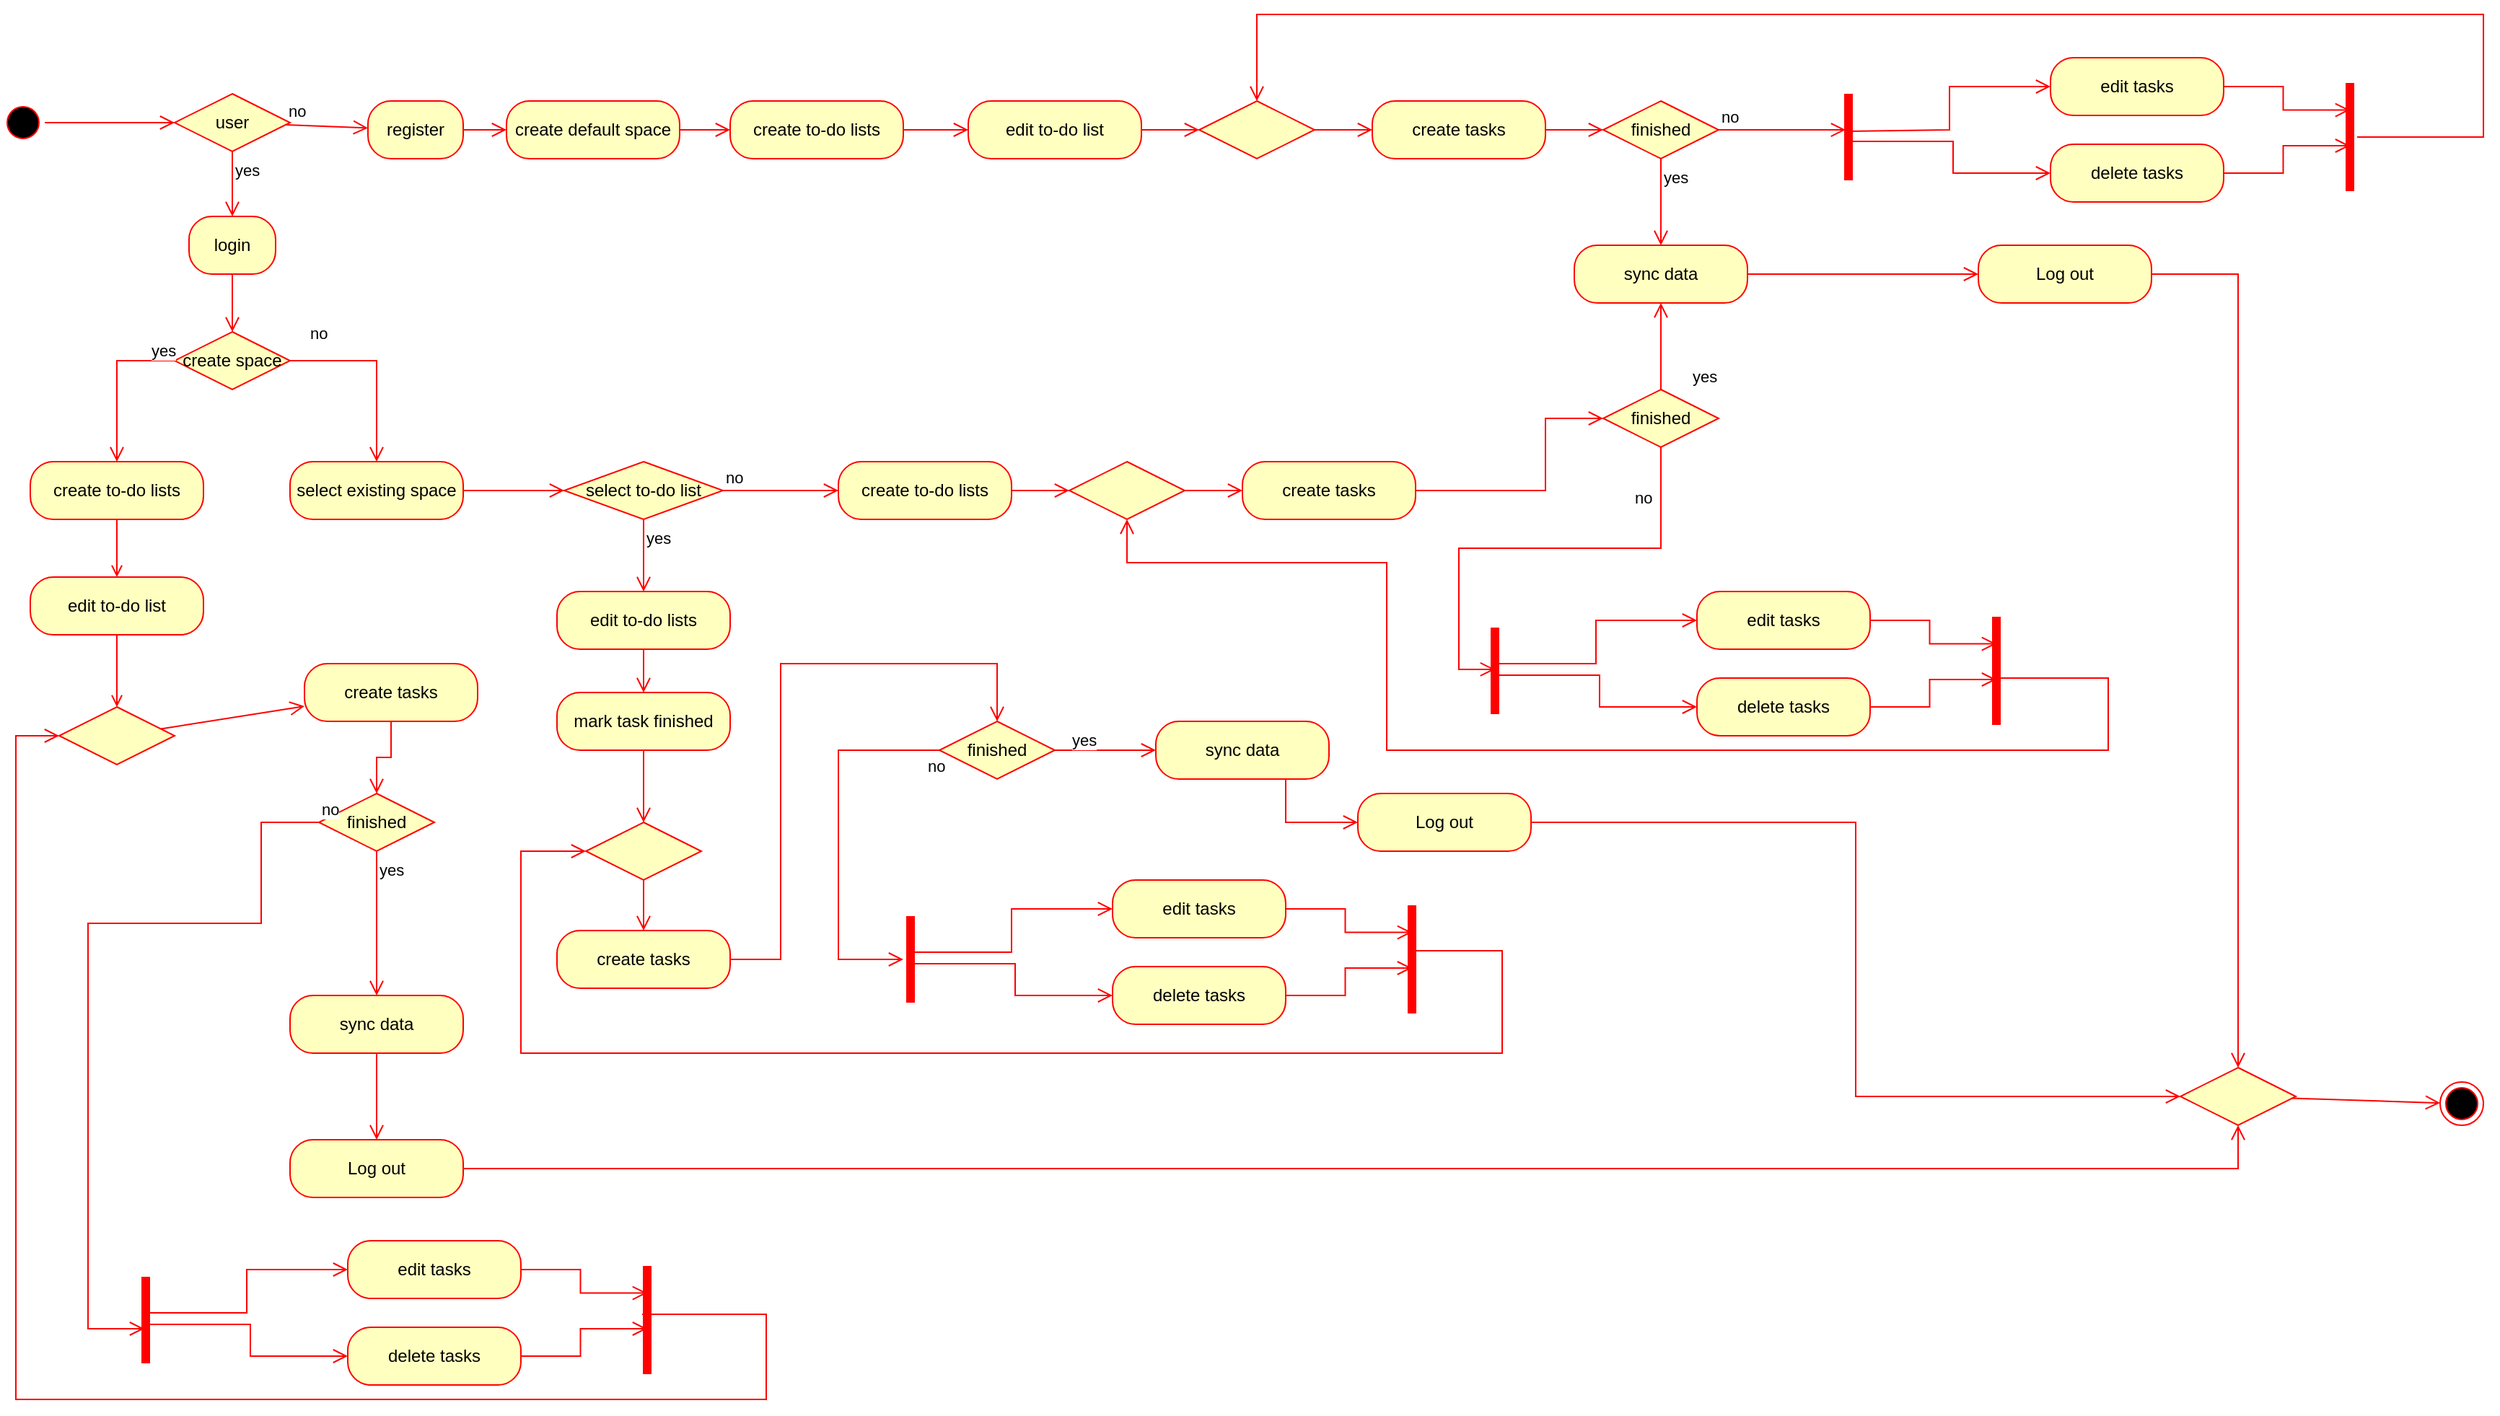 <mxfile version="22.1.5" type="device" pages="2">
  <diagram name="Seite-1" id="WYBV3zNq-qYEnUJEgQ9p">
    <mxGraphModel dx="1548" dy="840" grid="1" gridSize="10" guides="1" tooltips="1" connect="1" arrows="1" fold="1" page="1" pageScale="1" pageWidth="2339" pageHeight="3300" math="0" shadow="0">
      <root>
        <mxCell id="0" />
        <mxCell id="1" parent="0" />
        <mxCell id="ddWqyuGqhAqVi49b2kgC-1" value="" style="ellipse;html=1;shape=startState;fillColor=#000000;strokeColor=#ff0000;" vertex="1" parent="1">
          <mxGeometry x="40" y="370" width="30" height="30" as="geometry" />
        </mxCell>
        <mxCell id="ddWqyuGqhAqVi49b2kgC-2" value="" style="edgeStyle=orthogonalEdgeStyle;html=1;verticalAlign=bottom;endArrow=open;endSize=8;strokeColor=#ff0000;rounded=0;entryX=0;entryY=0.5;entryDx=0;entryDy=0;" edge="1" source="ddWqyuGqhAqVi49b2kgC-1" parent="1" target="ddWqyuGqhAqVi49b2kgC-3">
          <mxGeometry relative="1" as="geometry">
            <mxPoint x="160" y="385" as="targetPoint" />
          </mxGeometry>
        </mxCell>
        <mxCell id="ddWqyuGqhAqVi49b2kgC-3" value="user" style="rhombus;whiteSpace=wrap;html=1;fontColor=#000000;fillColor=#ffffc0;strokeColor=#ff0000;" vertex="1" parent="1">
          <mxGeometry x="160" y="365" width="80" height="40" as="geometry" />
        </mxCell>
        <mxCell id="ddWqyuGqhAqVi49b2kgC-4" value="no" style="html=1;align=left;verticalAlign=bottom;endArrow=open;endSize=8;strokeColor=#ff0000;rounded=0;" edge="1" source="ddWqyuGqhAqVi49b2kgC-3" parent="1" target="ddWqyuGqhAqVi49b2kgC-9">
          <mxGeometry x="-1" relative="1" as="geometry">
            <mxPoint x="330" y="385" as="targetPoint" />
          </mxGeometry>
        </mxCell>
        <mxCell id="ddWqyuGqhAqVi49b2kgC-5" value="yes" style="html=1;align=left;verticalAlign=top;endArrow=open;endSize=8;strokeColor=#ff0000;rounded=0;" edge="1" source="ddWqyuGqhAqVi49b2kgC-3" parent="1" target="ddWqyuGqhAqVi49b2kgC-7">
          <mxGeometry x="-1" relative="1" as="geometry">
            <mxPoint x="200" y="480" as="targetPoint" />
          </mxGeometry>
        </mxCell>
        <mxCell id="ddWqyuGqhAqVi49b2kgC-7" value="login" style="rounded=1;whiteSpace=wrap;html=1;arcSize=40;fontColor=#000000;fillColor=#ffffc0;strokeColor=#ff0000;" vertex="1" parent="1">
          <mxGeometry x="170" y="450" width="60" height="40" as="geometry" />
        </mxCell>
        <mxCell id="ddWqyuGqhAqVi49b2kgC-8" value="" style="html=1;verticalAlign=bottom;endArrow=open;endSize=8;strokeColor=#ff0000;rounded=0;" edge="1" source="ddWqyuGqhAqVi49b2kgC-7" parent="1" target="JYT8Hz0EhNFGr_55AyaU-20">
          <mxGeometry relative="1" as="geometry">
            <mxPoint x="220" y="580" as="targetPoint" />
          </mxGeometry>
        </mxCell>
        <mxCell id="ddWqyuGqhAqVi49b2kgC-9" value="register" style="rounded=1;whiteSpace=wrap;html=1;arcSize=40;fontColor=#000000;fillColor=#ffffc0;strokeColor=#ff0000;" vertex="1" parent="1">
          <mxGeometry x="294" y="370" width="66" height="40" as="geometry" />
        </mxCell>
        <mxCell id="ddWqyuGqhAqVi49b2kgC-10" value="" style="html=1;verticalAlign=bottom;endArrow=open;endSize=8;strokeColor=#ff0000;rounded=0;" edge="1" source="ddWqyuGqhAqVi49b2kgC-9" parent="1" target="ddWqyuGqhAqVi49b2kgC-11">
          <mxGeometry relative="1" as="geometry">
            <mxPoint x="354" y="490" as="targetPoint" />
          </mxGeometry>
        </mxCell>
        <mxCell id="ddWqyuGqhAqVi49b2kgC-11" value="create default space" style="rounded=1;whiteSpace=wrap;html=1;arcSize=40;fontColor=#000000;fillColor=#ffffc0;strokeColor=#ff0000;" vertex="1" parent="1">
          <mxGeometry x="390" y="370" width="120" height="40" as="geometry" />
        </mxCell>
        <mxCell id="ddWqyuGqhAqVi49b2kgC-12" value="" style="html=1;verticalAlign=bottom;endArrow=open;endSize=8;strokeColor=#ff0000;rounded=0;" edge="1" source="ddWqyuGqhAqVi49b2kgC-11" parent="1" target="JYT8Hz0EhNFGr_55AyaU-13">
          <mxGeometry relative="1" as="geometry">
            <mxPoint x="570" y="390" as="targetPoint" />
          </mxGeometry>
        </mxCell>
        <mxCell id="JYT8Hz0EhNFGr_55AyaU-13" value="create to-do lists" style="rounded=1;whiteSpace=wrap;html=1;arcSize=40;fontColor=#000000;fillColor=#ffffc0;strokeColor=#ff0000;" vertex="1" parent="1">
          <mxGeometry x="545" y="370" width="120" height="40" as="geometry" />
        </mxCell>
        <mxCell id="JYT8Hz0EhNFGr_55AyaU-14" value="" style="html=1;verticalAlign=bottom;endArrow=open;endSize=8;strokeColor=#ff0000;rounded=0;" edge="1" source="JYT8Hz0EhNFGr_55AyaU-13" parent="1" target="JYT8Hz0EhNFGr_55AyaU-24">
          <mxGeometry relative="1" as="geometry">
            <mxPoint x="770" y="390" as="targetPoint" />
          </mxGeometry>
        </mxCell>
        <mxCell id="JYT8Hz0EhNFGr_55AyaU-32" value="" style="edgeStyle=orthogonalEdgeStyle;rounded=0;orthogonalLoop=1;jettySize=auto;html=1;fillColor=#e51400;strokeColor=#FF0000;endArrow=open;endFill=0;" edge="1" parent="1" source="JYT8Hz0EhNFGr_55AyaU-17" target="JYT8Hz0EhNFGr_55AyaU-30">
          <mxGeometry relative="1" as="geometry" />
        </mxCell>
        <mxCell id="JYT8Hz0EhNFGr_55AyaU-17" value="create to-do lists" style="rounded=1;whiteSpace=wrap;html=1;arcSize=40;fontColor=#000000;fillColor=#ffffc0;strokeColor=#ff0000;" vertex="1" parent="1">
          <mxGeometry x="60" y="620" width="120" height="40" as="geometry" />
        </mxCell>
        <mxCell id="JYT8Hz0EhNFGr_55AyaU-18" value="select&amp;nbsp;existing space" style="rounded=1;whiteSpace=wrap;html=1;arcSize=40;fontColor=#000000;fillColor=#ffffc0;strokeColor=#ff0000;" vertex="1" parent="1">
          <mxGeometry x="240" y="620" width="120" height="40" as="geometry" />
        </mxCell>
        <mxCell id="JYT8Hz0EhNFGr_55AyaU-19" value="" style="edgeStyle=orthogonalEdgeStyle;html=1;verticalAlign=bottom;endArrow=open;endSize=8;strokeColor=#ff0000;rounded=0;" edge="1" source="JYT8Hz0EhNFGr_55AyaU-18" parent="1" target="JYT8Hz0EhNFGr_55AyaU-38">
          <mxGeometry relative="1" as="geometry">
            <mxPoint x="440" y="690" as="targetPoint" />
          </mxGeometry>
        </mxCell>
        <mxCell id="JYT8Hz0EhNFGr_55AyaU-20" value="create space" style="rhombus;whiteSpace=wrap;html=1;fontColor=#000000;fillColor=#ffffc0;strokeColor=#ff0000;" vertex="1" parent="1">
          <mxGeometry x="160" y="530" width="80" height="40" as="geometry" />
        </mxCell>
        <mxCell id="JYT8Hz0EhNFGr_55AyaU-21" value="no" style="edgeStyle=orthogonalEdgeStyle;html=1;align=left;verticalAlign=bottom;endArrow=open;endSize=8;strokeColor=#ff0000;rounded=0;entryX=0.5;entryY=0;entryDx=0;entryDy=0;" edge="1" source="JYT8Hz0EhNFGr_55AyaU-20" parent="1" target="JYT8Hz0EhNFGr_55AyaU-18">
          <mxGeometry x="-0.819" y="10" relative="1" as="geometry">
            <mxPoint x="240" y="640" as="targetPoint" />
            <Array as="points">
              <mxPoint x="300" y="550" />
            </Array>
            <mxPoint as="offset" />
          </mxGeometry>
        </mxCell>
        <mxCell id="JYT8Hz0EhNFGr_55AyaU-22" value="yes" style="edgeStyle=orthogonalEdgeStyle;html=1;align=left;verticalAlign=top;endArrow=open;endSize=8;strokeColor=#ff0000;rounded=0;" edge="1" source="JYT8Hz0EhNFGr_55AyaU-20" parent="1" target="JYT8Hz0EhNFGr_55AyaU-17">
          <mxGeometry x="-0.665" y="-20" relative="1" as="geometry">
            <mxPoint x="100" y="610" as="targetPoint" />
            <Array as="points">
              <mxPoint x="120" y="550" />
            </Array>
            <mxPoint as="offset" />
          </mxGeometry>
        </mxCell>
        <mxCell id="JYT8Hz0EhNFGr_55AyaU-24" value="edit to-do list" style="rounded=1;whiteSpace=wrap;html=1;arcSize=40;fontColor=#000000;fillColor=#ffffc0;strokeColor=#ff0000;" vertex="1" parent="1">
          <mxGeometry x="710" y="370" width="120" height="40" as="geometry" />
        </mxCell>
        <mxCell id="JYT8Hz0EhNFGr_55AyaU-25" value="" style="html=1;verticalAlign=bottom;endArrow=open;endSize=8;strokeColor=#ff0000;rounded=0;" edge="1" source="JYT8Hz0EhNFGr_55AyaU-24" parent="1" target="JYT8Hz0EhNFGr_55AyaU-125">
          <mxGeometry relative="1" as="geometry">
            <mxPoint x="900" y="390" as="targetPoint" />
          </mxGeometry>
        </mxCell>
        <mxCell id="JYT8Hz0EhNFGr_55AyaU-26" value="create tasks" style="rounded=1;whiteSpace=wrap;html=1;arcSize=40;fontColor=#000000;fillColor=#ffffc0;strokeColor=#ff0000;" vertex="1" parent="1">
          <mxGeometry x="990" y="370" width="120" height="40" as="geometry" />
        </mxCell>
        <mxCell id="JYT8Hz0EhNFGr_55AyaU-27" value="" style="edgeStyle=orthogonalEdgeStyle;html=1;verticalAlign=bottom;endArrow=open;endSize=8;strokeColor=#ff0000;rounded=0;" edge="1" source="JYT8Hz0EhNFGr_55AyaU-26" parent="1" target="JYT8Hz0EhNFGr_55AyaU-50">
          <mxGeometry relative="1" as="geometry">
            <mxPoint x="1140" y="390" as="targetPoint" />
          </mxGeometry>
        </mxCell>
        <mxCell id="JYT8Hz0EhNFGr_55AyaU-35" value="" style="edgeStyle=orthogonalEdgeStyle;rounded=0;orthogonalLoop=1;jettySize=auto;html=1;fillColor=#e51400;strokeColor=#FF0000;endArrow=open;endFill=0;" edge="1" parent="1" source="JYT8Hz0EhNFGr_55AyaU-30" target="JYT8Hz0EhNFGr_55AyaU-149">
          <mxGeometry relative="1" as="geometry">
            <mxPoint x="150" y="790" as="targetPoint" />
          </mxGeometry>
        </mxCell>
        <mxCell id="JYT8Hz0EhNFGr_55AyaU-30" value="edit to-do list" style="rounded=1;whiteSpace=wrap;html=1;arcSize=40;fontColor=#000000;fillColor=#ffffc0;strokeColor=#ff0000;" vertex="1" parent="1">
          <mxGeometry x="60" y="700" width="120" height="40" as="geometry" />
        </mxCell>
        <mxCell id="JYT8Hz0EhNFGr_55AyaU-33" value="create tasks" style="rounded=1;whiteSpace=wrap;html=1;arcSize=40;fontColor=#000000;fillColor=#ffffc0;strokeColor=#FF0000;" vertex="1" parent="1">
          <mxGeometry x="250" y="760" width="120" height="40" as="geometry" />
        </mxCell>
        <mxCell id="JYT8Hz0EhNFGr_55AyaU-34" value="" style="edgeStyle=orthogonalEdgeStyle;html=1;verticalAlign=bottom;endArrow=open;endSize=8;strokeColor=#ff0000;rounded=0;" edge="1" parent="1" source="JYT8Hz0EhNFGr_55AyaU-33" target="JYT8Hz0EhNFGr_55AyaU-63">
          <mxGeometry relative="1" as="geometry">
            <mxPoint x="130" y="880" as="targetPoint" />
          </mxGeometry>
        </mxCell>
        <mxCell id="JYT8Hz0EhNFGr_55AyaU-38" value="select to-do list" style="rhombus;whiteSpace=wrap;html=1;fontColor=#000000;fillColor=#ffffc0;strokeColor=#ff0000;" vertex="1" parent="1">
          <mxGeometry x="430" y="620" width="110" height="40" as="geometry" />
        </mxCell>
        <mxCell id="JYT8Hz0EhNFGr_55AyaU-39" value="no" style="edgeStyle=orthogonalEdgeStyle;html=1;align=left;verticalAlign=bottom;endArrow=open;endSize=8;strokeColor=#ff0000;rounded=0;" edge="1" source="JYT8Hz0EhNFGr_55AyaU-38" parent="1" target="JYT8Hz0EhNFGr_55AyaU-41">
          <mxGeometry x="-1" relative="1" as="geometry">
            <mxPoint x="660" y="640" as="targetPoint" />
          </mxGeometry>
        </mxCell>
        <mxCell id="JYT8Hz0EhNFGr_55AyaU-40" value="yes" style="edgeStyle=orthogonalEdgeStyle;html=1;align=left;verticalAlign=top;endArrow=open;endSize=8;strokeColor=#ff0000;rounded=0;" edge="1" source="JYT8Hz0EhNFGr_55AyaU-38" parent="1" target="JYT8Hz0EhNFGr_55AyaU-43">
          <mxGeometry x="-1" relative="1" as="geometry">
            <mxPoint x="450" y="840" as="targetPoint" />
          </mxGeometry>
        </mxCell>
        <mxCell id="JYT8Hz0EhNFGr_55AyaU-41" value="create to-do lists" style="rounded=1;whiteSpace=wrap;html=1;arcSize=40;fontColor=#000000;fillColor=#ffffc0;strokeColor=#ff0000;" vertex="1" parent="1">
          <mxGeometry x="620" y="620" width="120" height="40" as="geometry" />
        </mxCell>
        <mxCell id="JYT8Hz0EhNFGr_55AyaU-42" value="" style="html=1;verticalAlign=bottom;endArrow=open;endSize=8;strokeColor=#ff0000;rounded=0;entryX=0;entryY=0.5;entryDx=0;entryDy=0;" edge="1" parent="1" source="JYT8Hz0EhNFGr_55AyaU-41" target="JYT8Hz0EhNFGr_55AyaU-122">
          <mxGeometry relative="1" as="geometry">
            <mxPoint x="800" y="640" as="targetPoint" />
          </mxGeometry>
        </mxCell>
        <mxCell id="JYT8Hz0EhNFGr_55AyaU-43" value="edit to-do lists" style="rounded=1;whiteSpace=wrap;html=1;arcSize=40;fontColor=#000000;fillColor=#ffffc0;strokeColor=#ff0000;" vertex="1" parent="1">
          <mxGeometry x="425" y="710" width="120" height="40" as="geometry" />
        </mxCell>
        <mxCell id="JYT8Hz0EhNFGr_55AyaU-44" value="" style="html=1;verticalAlign=bottom;endArrow=open;endSize=8;strokeColor=#ff0000;rounded=0;" edge="1" parent="1" source="JYT8Hz0EhNFGr_55AyaU-43" target="JYT8Hz0EhNFGr_55AyaU-88">
          <mxGeometry relative="1" as="geometry">
            <mxPoint x="485" y="780" as="targetPoint" />
          </mxGeometry>
        </mxCell>
        <mxCell id="JYT8Hz0EhNFGr_55AyaU-45" value="create tasks" style="rounded=1;whiteSpace=wrap;html=1;arcSize=40;fontColor=#000000;fillColor=#ffffc0;strokeColor=#ff0000;" vertex="1" parent="1">
          <mxGeometry x="900" y="620" width="120" height="40" as="geometry" />
        </mxCell>
        <mxCell id="JYT8Hz0EhNFGr_55AyaU-46" value="" style="edgeStyle=orthogonalEdgeStyle;html=1;verticalAlign=bottom;endArrow=open;endSize=8;strokeColor=#ff0000;rounded=0;entryX=0;entryY=0.5;entryDx=0;entryDy=0;" edge="1" parent="1" source="JYT8Hz0EhNFGr_55AyaU-45" target="JYT8Hz0EhNFGr_55AyaU-47">
          <mxGeometry relative="1" as="geometry">
            <mxPoint x="1030" y="550" as="targetPoint" />
            <Array as="points">
              <mxPoint x="1110" y="640" />
              <mxPoint x="1110" y="590" />
            </Array>
          </mxGeometry>
        </mxCell>
        <mxCell id="JYT8Hz0EhNFGr_55AyaU-47" value="finished" style="rhombus;whiteSpace=wrap;html=1;fontColor=#000000;fillColor=#ffffc0;strokeColor=#ff0000;" vertex="1" parent="1">
          <mxGeometry x="1150" y="570" width="80" height="40" as="geometry" />
        </mxCell>
        <mxCell id="JYT8Hz0EhNFGr_55AyaU-48" value="yes" style="edgeStyle=orthogonalEdgeStyle;html=1;align=left;verticalAlign=bottom;endArrow=open;endSize=8;strokeColor=#ff0000;rounded=0;" edge="1" source="JYT8Hz0EhNFGr_55AyaU-47" parent="1" target="JYT8Hz0EhNFGr_55AyaU-61">
          <mxGeometry x="-1" y="-20" relative="1" as="geometry">
            <mxPoint x="1190" y="550" as="targetPoint" />
            <mxPoint as="offset" />
          </mxGeometry>
        </mxCell>
        <mxCell id="JYT8Hz0EhNFGr_55AyaU-49" value="no" style="edgeStyle=orthogonalEdgeStyle;html=1;align=left;verticalAlign=top;endArrow=open;endSize=8;strokeColor=#ff0000;rounded=0;entryX=0.517;entryY=0.5;entryDx=0;entryDy=0;entryPerimeter=0;exitX=0.5;exitY=1;exitDx=0;exitDy=0;" edge="1" source="JYT8Hz0EhNFGr_55AyaU-47" parent="1" target="JYT8Hz0EhNFGr_55AyaU-109">
          <mxGeometry x="-0.866" y="-20" relative="1" as="geometry">
            <mxPoint x="1050" y="770" as="targetPoint" />
            <Array as="points">
              <mxPoint x="1190" y="680" />
              <mxPoint x="1050" y="680" />
              <mxPoint x="1050" y="764" />
            </Array>
            <mxPoint as="offset" />
          </mxGeometry>
        </mxCell>
        <mxCell id="JYT8Hz0EhNFGr_55AyaU-50" value="finished" style="rhombus;whiteSpace=wrap;html=1;fontColor=#000000;fillColor=#ffffc0;strokeColor=#ff0000;" vertex="1" parent="1">
          <mxGeometry x="1150" y="370" width="80" height="40" as="geometry" />
        </mxCell>
        <mxCell id="JYT8Hz0EhNFGr_55AyaU-51" value="no" style="edgeStyle=orthogonalEdgeStyle;html=1;align=left;verticalAlign=bottom;endArrow=open;endSize=8;strokeColor=#ff0000;rounded=0;entryX=0.583;entryY=0.3;entryDx=0;entryDy=0;entryPerimeter=0;" edge="1" parent="1" source="JYT8Hz0EhNFGr_55AyaU-50" target="JYT8Hz0EhNFGr_55AyaU-90">
          <mxGeometry x="-1" relative="1" as="geometry">
            <mxPoint x="1310" y="390" as="targetPoint" />
          </mxGeometry>
        </mxCell>
        <mxCell id="JYT8Hz0EhNFGr_55AyaU-52" value="yes" style="edgeStyle=orthogonalEdgeStyle;html=1;align=left;verticalAlign=top;endArrow=open;endSize=8;strokeColor=#ff0000;rounded=0;" edge="1" parent="1" source="JYT8Hz0EhNFGr_55AyaU-50" target="JYT8Hz0EhNFGr_55AyaU-61">
          <mxGeometry x="-1" relative="1" as="geometry">
            <mxPoint x="1190" y="510" as="targetPoint" />
          </mxGeometry>
        </mxCell>
        <mxCell id="JYT8Hz0EhNFGr_55AyaU-60" value="" style="html=1;verticalAlign=bottom;endArrow=open;endSize=8;strokeColor=#ff0000;rounded=0;" edge="1" parent="1" source="JYT8Hz0EhNFGr_55AyaU-68" target="JYT8Hz0EhNFGr_55AyaU-69">
          <mxGeometry relative="1" as="geometry">
            <mxPoint x="565.24" y="1040" as="targetPoint" />
            <mxPoint x="439.999" y="1040.38" as="sourcePoint" />
          </mxGeometry>
        </mxCell>
        <mxCell id="JYT8Hz0EhNFGr_55AyaU-61" value="sync data" style="rounded=1;whiteSpace=wrap;html=1;arcSize=40;fontColor=#000000;fillColor=#ffffc0;strokeColor=#ff0000;" vertex="1" parent="1">
          <mxGeometry x="1130" y="470" width="120" height="40" as="geometry" />
        </mxCell>
        <mxCell id="JYT8Hz0EhNFGr_55AyaU-62" value="" style="edgeStyle=orthogonalEdgeStyle;html=1;verticalAlign=bottom;endArrow=open;endSize=8;strokeColor=#ff0000;rounded=0;" edge="1" source="JYT8Hz0EhNFGr_55AyaU-61" parent="1" target="JYT8Hz0EhNFGr_55AyaU-71">
          <mxGeometry relative="1" as="geometry">
            <mxPoint x="1430" y="640" as="targetPoint" />
          </mxGeometry>
        </mxCell>
        <mxCell id="JYT8Hz0EhNFGr_55AyaU-63" value="finished" style="rhombus;whiteSpace=wrap;html=1;fontColor=#000000;fillColor=#ffffc0;strokeColor=#ff0000;" vertex="1" parent="1">
          <mxGeometry x="260" y="850" width="80" height="40" as="geometry" />
        </mxCell>
        <mxCell id="JYT8Hz0EhNFGr_55AyaU-64" value="no" style="edgeStyle=orthogonalEdgeStyle;html=1;align=left;verticalAlign=bottom;endArrow=open;endSize=8;strokeColor=#ff0000;rounded=0;entryX=0.4;entryY=0.4;entryDx=0;entryDy=0;entryPerimeter=0;" edge="1" parent="1" source="JYT8Hz0EhNFGr_55AyaU-63" target="JYT8Hz0EhNFGr_55AyaU-139">
          <mxGeometry x="-1" relative="1" as="geometry">
            <mxPoint x="180" y="940" as="targetPoint" />
            <Array as="points">
              <mxPoint x="220" y="870" />
              <mxPoint x="220" y="940" />
              <mxPoint x="100" y="940" />
              <mxPoint x="100" y="1221" />
            </Array>
          </mxGeometry>
        </mxCell>
        <mxCell id="JYT8Hz0EhNFGr_55AyaU-65" value="yes" style="edgeStyle=orthogonalEdgeStyle;html=1;align=left;verticalAlign=top;endArrow=open;endSize=8;strokeColor=#ff0000;rounded=0;" edge="1" parent="1" source="JYT8Hz0EhNFGr_55AyaU-63" target="JYT8Hz0EhNFGr_55AyaU-68">
          <mxGeometry x="-1" relative="1" as="geometry">
            <mxPoint x="300" y="990" as="targetPoint" />
          </mxGeometry>
        </mxCell>
        <mxCell id="JYT8Hz0EhNFGr_55AyaU-68" value="sync data" style="rounded=1;whiteSpace=wrap;html=1;arcSize=40;fontColor=#000000;fillColor=#ffffc0;strokeColor=#ff0000;" vertex="1" parent="1">
          <mxGeometry x="240" y="990" width="120" height="40" as="geometry" />
        </mxCell>
        <mxCell id="JYT8Hz0EhNFGr_55AyaU-69" value="Log out" style="rounded=1;whiteSpace=wrap;html=1;arcSize=40;fontColor=#000000;fillColor=#ffffc0;strokeColor=#ff0000;" vertex="1" parent="1">
          <mxGeometry x="240" y="1090" width="120" height="40" as="geometry" />
        </mxCell>
        <mxCell id="JYT8Hz0EhNFGr_55AyaU-70" value="" style="edgeStyle=orthogonalEdgeStyle;html=1;verticalAlign=bottom;endArrow=open;endSize=8;strokeColor=#ff0000;rounded=0;" edge="1" source="JYT8Hz0EhNFGr_55AyaU-69" parent="1" target="JYT8Hz0EhNFGr_55AyaU-82">
          <mxGeometry relative="1" as="geometry">
            <mxPoint x="310" y="1190" as="targetPoint" />
          </mxGeometry>
        </mxCell>
        <mxCell id="JYT8Hz0EhNFGr_55AyaU-71" value="Log out" style="rounded=1;whiteSpace=wrap;html=1;arcSize=40;fontColor=#000000;fillColor=#ffffc0;strokeColor=#ff0000;" vertex="1" parent="1">
          <mxGeometry x="1410" y="470" width="120" height="40" as="geometry" />
        </mxCell>
        <mxCell id="JYT8Hz0EhNFGr_55AyaU-72" value="" style="edgeStyle=orthogonalEdgeStyle;html=1;verticalAlign=bottom;endArrow=open;endSize=8;strokeColor=#ff0000;rounded=0;entryX=0.5;entryY=0;entryDx=0;entryDy=0;" edge="1" parent="1" source="JYT8Hz0EhNFGr_55AyaU-71" target="JYT8Hz0EhNFGr_55AyaU-82">
          <mxGeometry relative="1" as="geometry">
            <mxPoint x="1560" y="870" as="targetPoint" />
            <Array as="points">
              <mxPoint x="1590" y="490" />
            </Array>
          </mxGeometry>
        </mxCell>
        <mxCell id="JYT8Hz0EhNFGr_55AyaU-73" value="finished" style="rhombus;whiteSpace=wrap;html=1;fontColor=#000000;fillColor=#ffffc0;strokeColor=#ff0000;" vertex="1" parent="1">
          <mxGeometry x="690" y="800" width="80" height="40" as="geometry" />
        </mxCell>
        <mxCell id="JYT8Hz0EhNFGr_55AyaU-74" value="no" style="edgeStyle=orthogonalEdgeStyle;html=1;align=left;verticalAlign=bottom;endArrow=open;endSize=8;strokeColor=#ff0000;rounded=0;" edge="1" parent="1" source="JYT8Hz0EhNFGr_55AyaU-73" target="JYT8Hz0EhNFGr_55AyaU-101">
          <mxGeometry x="-0.923" y="20" relative="1" as="geometry">
            <mxPoint x="710" y="830" as="targetPoint" />
            <mxPoint as="offset" />
            <Array as="points">
              <mxPoint x="620" y="820" />
              <mxPoint x="620" y="965" />
            </Array>
          </mxGeometry>
        </mxCell>
        <mxCell id="JYT8Hz0EhNFGr_55AyaU-75" value="yes" style="edgeStyle=orthogonalEdgeStyle;html=1;align=left;verticalAlign=top;endArrow=open;endSize=8;strokeColor=#ff0000;rounded=0;" edge="1" parent="1" source="JYT8Hz0EhNFGr_55AyaU-73" target="JYT8Hz0EhNFGr_55AyaU-77">
          <mxGeometry x="-0.714" y="20" relative="1" as="geometry">
            <mxPoint x="740" y="1000" as="targetPoint" />
            <mxPoint as="offset" />
            <mxPoint x="770" y="770" as="sourcePoint" />
          </mxGeometry>
        </mxCell>
        <mxCell id="JYT8Hz0EhNFGr_55AyaU-76" value="" style="html=1;verticalAlign=bottom;endArrow=open;endSize=8;strokeColor=#ff0000;rounded=0;edgeStyle=orthogonalEdgeStyle;" edge="1" parent="1" source="JYT8Hz0EhNFGr_55AyaU-77" target="JYT8Hz0EhNFGr_55AyaU-78">
          <mxGeometry relative="1" as="geometry">
            <mxPoint x="1145.24" y="940" as="targetPoint" />
            <mxPoint x="1019.999" y="940.38" as="sourcePoint" />
            <Array as="points">
              <mxPoint x="930" y="870" />
            </Array>
          </mxGeometry>
        </mxCell>
        <mxCell id="JYT8Hz0EhNFGr_55AyaU-77" value="sync data" style="rounded=1;whiteSpace=wrap;html=1;arcSize=40;fontColor=#000000;fillColor=#ffffc0;strokeColor=#ff0000;" vertex="1" parent="1">
          <mxGeometry x="840" y="800" width="120" height="40" as="geometry" />
        </mxCell>
        <mxCell id="JYT8Hz0EhNFGr_55AyaU-78" value="Log out" style="rounded=1;whiteSpace=wrap;html=1;arcSize=40;fontColor=#000000;fillColor=#ffffc0;strokeColor=#ff0000;" vertex="1" parent="1">
          <mxGeometry x="980" y="850" width="120" height="40" as="geometry" />
        </mxCell>
        <mxCell id="JYT8Hz0EhNFGr_55AyaU-79" style="edgeStyle=orthogonalEdgeStyle;rounded=0;orthogonalLoop=1;jettySize=auto;html=1;exitX=0.5;exitY=1;exitDx=0;exitDy=0;" edge="1" parent="1" source="JYT8Hz0EhNFGr_55AyaU-77" target="JYT8Hz0EhNFGr_55AyaU-77">
          <mxGeometry relative="1" as="geometry" />
        </mxCell>
        <mxCell id="JYT8Hz0EhNFGr_55AyaU-81" value="" style="ellipse;html=1;shape=endState;fillColor=#000000;strokeColor=#ff0000;" vertex="1" parent="1">
          <mxGeometry x="1730" y="1050" width="30" height="30" as="geometry" />
        </mxCell>
        <mxCell id="JYT8Hz0EhNFGr_55AyaU-82" value="" style="rhombus;whiteSpace=wrap;html=1;fontColor=#000000;fillColor=#ffffc0;strokeColor=#ff0000;" vertex="1" parent="1">
          <mxGeometry x="1550" y="1040" width="80" height="40" as="geometry" />
        </mxCell>
        <mxCell id="JYT8Hz0EhNFGr_55AyaU-87" value="" style="edgeStyle=orthogonalEdgeStyle;html=1;verticalAlign=bottom;endArrow=open;endSize=8;strokeColor=#ff0000;rounded=0;entryX=0;entryY=0.5;entryDx=0;entryDy=0;" edge="1" parent="1" source="JYT8Hz0EhNFGr_55AyaU-78" target="JYT8Hz0EhNFGr_55AyaU-82">
          <mxGeometry relative="1" as="geometry">
            <mxPoint x="540" y="980" as="targetPoint" />
            <mxPoint x="490" y="900" as="sourcePoint" />
          </mxGeometry>
        </mxCell>
        <mxCell id="JYT8Hz0EhNFGr_55AyaU-88" value="mark task finished" style="rounded=1;whiteSpace=wrap;html=1;arcSize=40;fontColor=#000000;fillColor=#ffffc0;strokeColor=#ff0000;" vertex="1" parent="1">
          <mxGeometry x="425" y="780" width="120" height="40" as="geometry" />
        </mxCell>
        <mxCell id="JYT8Hz0EhNFGr_55AyaU-89" value="" style="edgeStyle=orthogonalEdgeStyle;html=1;verticalAlign=bottom;endArrow=open;endSize=8;strokeColor=#ff0000;rounded=0;" edge="1" source="JYT8Hz0EhNFGr_55AyaU-128" parent="1" target="JYT8Hz0EhNFGr_55AyaU-73">
          <mxGeometry relative="1" as="geometry">
            <mxPoint x="480" y="1040" as="targetPoint" />
            <mxPoint x="580" y="1010" as="sourcePoint" />
            <Array as="points">
              <mxPoint x="580" y="965" />
              <mxPoint x="580" y="760" />
              <mxPoint x="730" y="760" />
            </Array>
          </mxGeometry>
        </mxCell>
        <mxCell id="JYT8Hz0EhNFGr_55AyaU-90" value="" style="shape=line;html=1;strokeWidth=6;strokeColor=#ff0000;rotation=-90;" vertex="1" parent="1">
          <mxGeometry x="1290" y="390" width="60" height="10" as="geometry" />
        </mxCell>
        <mxCell id="JYT8Hz0EhNFGr_55AyaU-91" value="" style="edgeStyle=orthogonalEdgeStyle;html=1;verticalAlign=bottom;endArrow=open;endSize=8;strokeColor=#ff0000;rounded=0;exitX=0.45;exitY=0.5;exitDx=0;exitDy=0;exitPerimeter=0;" edge="1" source="JYT8Hz0EhNFGr_55AyaU-90" parent="1" target="JYT8Hz0EhNFGr_55AyaU-97">
          <mxGeometry relative="1" as="geometry">
            <mxPoint x="1460" y="425" as="targetPoint" />
          </mxGeometry>
        </mxCell>
        <mxCell id="JYT8Hz0EhNFGr_55AyaU-93" value="" style="edgeStyle=orthogonalEdgeStyle;html=1;verticalAlign=bottom;endArrow=open;endSize=8;strokeColor=#ff0000;rounded=0;exitX=0.567;exitY=0.5;exitDx=0;exitDy=0;exitPerimeter=0;" edge="1" parent="1" source="JYT8Hz0EhNFGr_55AyaU-90" target="JYT8Hz0EhNFGr_55AyaU-95">
          <mxGeometry relative="1" as="geometry">
            <mxPoint x="1460" y="320" as="targetPoint" />
            <mxPoint x="1335" y="405" as="sourcePoint" />
            <Array as="points">
              <mxPoint x="1390" y="390" />
              <mxPoint x="1390" y="360" />
            </Array>
          </mxGeometry>
        </mxCell>
        <mxCell id="JYT8Hz0EhNFGr_55AyaU-95" value="edit tasks" style="rounded=1;whiteSpace=wrap;html=1;arcSize=40;fontColor=#000000;fillColor=#ffffc0;strokeColor=#ff0000;" vertex="1" parent="1">
          <mxGeometry x="1460" y="340" width="120" height="40" as="geometry" />
        </mxCell>
        <mxCell id="JYT8Hz0EhNFGr_55AyaU-96" value="" style="edgeStyle=orthogonalEdgeStyle;html=1;verticalAlign=bottom;endArrow=open;endSize=8;strokeColor=#ff0000;rounded=0;entryX=0.75;entryY=0.5;entryDx=0;entryDy=0;entryPerimeter=0;" edge="1" source="JYT8Hz0EhNFGr_55AyaU-95" parent="1" target="JYT8Hz0EhNFGr_55AyaU-99">
          <mxGeometry relative="1" as="geometry">
            <mxPoint x="1710" y="380" as="targetPoint" />
          </mxGeometry>
        </mxCell>
        <mxCell id="JYT8Hz0EhNFGr_55AyaU-97" value="delete tasks" style="rounded=1;whiteSpace=wrap;html=1;arcSize=40;fontColor=#000000;fillColor=#ffffc0;strokeColor=#ff0000;" vertex="1" parent="1">
          <mxGeometry x="1460" y="400" width="120" height="40" as="geometry" />
        </mxCell>
        <mxCell id="JYT8Hz0EhNFGr_55AyaU-98" value="" style="edgeStyle=orthogonalEdgeStyle;html=1;verticalAlign=bottom;endArrow=open;endSize=8;strokeColor=#ff0000;rounded=0;entryX=0.42;entryY=0.5;entryDx=0;entryDy=0;entryPerimeter=0;" edge="1" parent="1" source="JYT8Hz0EhNFGr_55AyaU-97" target="JYT8Hz0EhNFGr_55AyaU-99">
          <mxGeometry relative="1" as="geometry">
            <mxPoint x="1710" y="400" as="targetPoint" />
          </mxGeometry>
        </mxCell>
        <mxCell id="JYT8Hz0EhNFGr_55AyaU-99" value="" style="shape=line;html=1;strokeWidth=6;strokeColor=#ff0000;rotation=-90;" vertex="1" parent="1">
          <mxGeometry x="1630" y="390" width="75" height="10" as="geometry" />
        </mxCell>
        <mxCell id="JYT8Hz0EhNFGr_55AyaU-100" value="" style="edgeStyle=orthogonalEdgeStyle;html=1;verticalAlign=bottom;endArrow=open;endSize=8;strokeColor=#ff0000;rounded=0;entryX=0.5;entryY=0;entryDx=0;entryDy=0;" edge="1" source="JYT8Hz0EhNFGr_55AyaU-99" parent="1" target="JYT8Hz0EhNFGr_55AyaU-125">
          <mxGeometry relative="1" as="geometry">
            <mxPoint x="1950" y="395" as="targetPoint" />
            <Array as="points">
              <mxPoint x="1760" y="395" />
              <mxPoint x="1760" y="310" />
              <mxPoint x="910" y="310" />
            </Array>
          </mxGeometry>
        </mxCell>
        <mxCell id="JYT8Hz0EhNFGr_55AyaU-101" value="" style="shape=line;html=1;strokeWidth=6;strokeColor=#ff0000;rotation=-90;" vertex="1" parent="1">
          <mxGeometry x="640" y="960" width="60" height="10" as="geometry" />
        </mxCell>
        <mxCell id="JYT8Hz0EhNFGr_55AyaU-102" value="" style="edgeStyle=orthogonalEdgeStyle;html=1;verticalAlign=bottom;endArrow=open;endSize=8;strokeColor=#ff0000;rounded=0;exitX=0.45;exitY=0.5;exitDx=0;exitDy=0;exitPerimeter=0;" edge="1" parent="1" source="JYT8Hz0EhNFGr_55AyaU-101" target="JYT8Hz0EhNFGr_55AyaU-106">
          <mxGeometry relative="1" as="geometry">
            <mxPoint x="810" y="995" as="targetPoint" />
          </mxGeometry>
        </mxCell>
        <mxCell id="JYT8Hz0EhNFGr_55AyaU-103" value="" style="edgeStyle=orthogonalEdgeStyle;html=1;verticalAlign=bottom;endArrow=open;endSize=8;strokeColor=#ff0000;rounded=0;" edge="1" parent="1" target="JYT8Hz0EhNFGr_55AyaU-104">
          <mxGeometry relative="1" as="geometry">
            <mxPoint x="810" y="890" as="targetPoint" />
            <mxPoint x="670" y="965" as="sourcePoint" />
            <Array as="points">
              <mxPoint x="740" y="960" />
              <mxPoint x="740" y="930" />
            </Array>
          </mxGeometry>
        </mxCell>
        <mxCell id="JYT8Hz0EhNFGr_55AyaU-104" value="edit tasks" style="rounded=1;whiteSpace=wrap;html=1;arcSize=40;fontColor=#000000;fillColor=#ffffc0;strokeColor=#ff0000;" vertex="1" parent="1">
          <mxGeometry x="810" y="910" width="120" height="40" as="geometry" />
        </mxCell>
        <mxCell id="JYT8Hz0EhNFGr_55AyaU-105" value="" style="edgeStyle=orthogonalEdgeStyle;html=1;verticalAlign=bottom;endArrow=open;endSize=8;strokeColor=#ff0000;rounded=0;entryX=0.75;entryY=0.5;entryDx=0;entryDy=0;entryPerimeter=0;" edge="1" parent="1" source="JYT8Hz0EhNFGr_55AyaU-104" target="JYT8Hz0EhNFGr_55AyaU-108">
          <mxGeometry relative="1" as="geometry">
            <mxPoint x="1060" y="950" as="targetPoint" />
          </mxGeometry>
        </mxCell>
        <mxCell id="JYT8Hz0EhNFGr_55AyaU-106" value="delete tasks" style="rounded=1;whiteSpace=wrap;html=1;arcSize=40;fontColor=#000000;fillColor=#ffffc0;strokeColor=#ff0000;" vertex="1" parent="1">
          <mxGeometry x="810" y="970" width="120" height="40" as="geometry" />
        </mxCell>
        <mxCell id="JYT8Hz0EhNFGr_55AyaU-107" value="" style="edgeStyle=orthogonalEdgeStyle;html=1;verticalAlign=bottom;endArrow=open;endSize=8;strokeColor=#ff0000;rounded=0;entryX=0.42;entryY=0.5;entryDx=0;entryDy=0;entryPerimeter=0;" edge="1" parent="1" source="JYT8Hz0EhNFGr_55AyaU-106" target="JYT8Hz0EhNFGr_55AyaU-108">
          <mxGeometry relative="1" as="geometry">
            <mxPoint x="1060" y="970" as="targetPoint" />
          </mxGeometry>
        </mxCell>
        <mxCell id="JYT8Hz0EhNFGr_55AyaU-108" value="" style="shape=line;html=1;strokeWidth=6;strokeColor=#ff0000;rotation=-90;" vertex="1" parent="1">
          <mxGeometry x="980" y="960" width="75" height="10" as="geometry" />
        </mxCell>
        <mxCell id="JYT8Hz0EhNFGr_55AyaU-109" value="" style="shape=line;html=1;strokeWidth=6;strokeColor=#ff0000;rotation=-90;" vertex="1" parent="1">
          <mxGeometry x="1045" y="760" width="60" height="10" as="geometry" />
        </mxCell>
        <mxCell id="JYT8Hz0EhNFGr_55AyaU-110" value="" style="edgeStyle=orthogonalEdgeStyle;html=1;verticalAlign=bottom;endArrow=open;endSize=8;strokeColor=#ff0000;rounded=0;exitX=0.45;exitY=0.5;exitDx=0;exitDy=0;exitPerimeter=0;" edge="1" parent="1" source="JYT8Hz0EhNFGr_55AyaU-109" target="JYT8Hz0EhNFGr_55AyaU-114">
          <mxGeometry relative="1" as="geometry">
            <mxPoint x="1215" y="795" as="targetPoint" />
          </mxGeometry>
        </mxCell>
        <mxCell id="JYT8Hz0EhNFGr_55AyaU-111" value="" style="edgeStyle=orthogonalEdgeStyle;html=1;verticalAlign=bottom;endArrow=open;endSize=8;strokeColor=#ff0000;rounded=0;" edge="1" parent="1" target="JYT8Hz0EhNFGr_55AyaU-112">
          <mxGeometry relative="1" as="geometry">
            <mxPoint x="1215" y="690" as="targetPoint" />
            <mxPoint x="1075" y="765" as="sourcePoint" />
            <Array as="points">
              <mxPoint x="1145" y="760" />
              <mxPoint x="1145" y="730" />
            </Array>
          </mxGeometry>
        </mxCell>
        <mxCell id="JYT8Hz0EhNFGr_55AyaU-112" value="edit tasks" style="rounded=1;whiteSpace=wrap;html=1;arcSize=40;fontColor=#000000;fillColor=#ffffc0;strokeColor=#ff0000;" vertex="1" parent="1">
          <mxGeometry x="1215" y="710" width="120" height="40" as="geometry" />
        </mxCell>
        <mxCell id="JYT8Hz0EhNFGr_55AyaU-113" value="" style="edgeStyle=orthogonalEdgeStyle;html=1;verticalAlign=bottom;endArrow=open;endSize=8;strokeColor=#ff0000;rounded=0;entryX=0.75;entryY=0.5;entryDx=0;entryDy=0;entryPerimeter=0;" edge="1" parent="1" source="JYT8Hz0EhNFGr_55AyaU-112" target="JYT8Hz0EhNFGr_55AyaU-116">
          <mxGeometry relative="1" as="geometry">
            <mxPoint x="1465" y="750" as="targetPoint" />
          </mxGeometry>
        </mxCell>
        <mxCell id="JYT8Hz0EhNFGr_55AyaU-114" value="delete tasks" style="rounded=1;whiteSpace=wrap;html=1;arcSize=40;fontColor=#000000;fillColor=#ffffc0;strokeColor=#ff0000;" vertex="1" parent="1">
          <mxGeometry x="1215" y="770" width="120" height="40" as="geometry" />
        </mxCell>
        <mxCell id="JYT8Hz0EhNFGr_55AyaU-115" value="" style="edgeStyle=orthogonalEdgeStyle;html=1;verticalAlign=bottom;endArrow=open;endSize=8;strokeColor=#ff0000;rounded=0;entryX=0.42;entryY=0.5;entryDx=0;entryDy=0;entryPerimeter=0;" edge="1" parent="1" source="JYT8Hz0EhNFGr_55AyaU-114" target="JYT8Hz0EhNFGr_55AyaU-116">
          <mxGeometry relative="1" as="geometry">
            <mxPoint x="1465" y="770" as="targetPoint" />
          </mxGeometry>
        </mxCell>
        <mxCell id="JYT8Hz0EhNFGr_55AyaU-116" value="" style="shape=line;html=1;strokeWidth=6;strokeColor=#ff0000;rotation=-90;" vertex="1" parent="1">
          <mxGeometry x="1385" y="760" width="75" height="10" as="geometry" />
        </mxCell>
        <mxCell id="JYT8Hz0EhNFGr_55AyaU-119" value="" style="edgeStyle=orthogonalEdgeStyle;html=1;verticalAlign=bottom;endArrow=open;endSize=8;strokeColor=#ff0000;rounded=0;exitX=0.58;exitY=0.35;exitDx=0;exitDy=0;exitPerimeter=0;" edge="1" parent="1" source="JYT8Hz0EhNFGr_55AyaU-108" target="JYT8Hz0EhNFGr_55AyaU-129">
          <mxGeometry relative="1" as="geometry">
            <mxPoint x="1150" y="980" as="targetPoint" />
            <mxPoint x="450" y="980" as="sourcePoint" />
            <Array as="points">
              <mxPoint x="1080" y="959" />
              <mxPoint x="1080" y="1030" />
              <mxPoint x="400" y="1030" />
              <mxPoint x="400" y="890" />
            </Array>
          </mxGeometry>
        </mxCell>
        <mxCell id="JYT8Hz0EhNFGr_55AyaU-122" value="" style="rhombus;whiteSpace=wrap;html=1;fontColor=#000000;fillColor=#ffffc0;strokeColor=#ff0000;" vertex="1" parent="1">
          <mxGeometry x="780" y="620" width="80" height="40" as="geometry" />
        </mxCell>
        <mxCell id="JYT8Hz0EhNFGr_55AyaU-124" value="" style="edgeStyle=orthogonalEdgeStyle;html=1;verticalAlign=bottom;endArrow=open;endSize=8;strokeColor=#ff0000;rounded=0;exitX=0.5;exitY=0.55;exitDx=0;exitDy=0;exitPerimeter=0;" edge="1" parent="1" source="JYT8Hz0EhNFGr_55AyaU-116" target="JYT8Hz0EhNFGr_55AyaU-122">
          <mxGeometry relative="1" as="geometry">
            <mxPoint x="1900" y="490" as="targetPoint" />
            <mxPoint x="1530" y="780" as="sourcePoint" />
            <Array as="points">
              <mxPoint x="1423" y="770" />
              <mxPoint x="1500" y="770" />
              <mxPoint x="1500" y="820" />
              <mxPoint x="1000" y="820" />
              <mxPoint x="1000" y="690" />
              <mxPoint x="820" y="690" />
            </Array>
          </mxGeometry>
        </mxCell>
        <mxCell id="JYT8Hz0EhNFGr_55AyaU-125" value="" style="rhombus;whiteSpace=wrap;html=1;fontColor=#000000;fillColor=#ffffc0;strokeColor=#ff0000;" vertex="1" parent="1">
          <mxGeometry x="870" y="370" width="80" height="40" as="geometry" />
        </mxCell>
        <mxCell id="JYT8Hz0EhNFGr_55AyaU-126" value="" style="html=1;verticalAlign=bottom;endArrow=open;endSize=8;strokeColor=#ff0000;rounded=0;" edge="1" parent="1" source="JYT8Hz0EhNFGr_55AyaU-125" target="JYT8Hz0EhNFGr_55AyaU-26">
          <mxGeometry relative="1" as="geometry">
            <mxPoint x="893" y="404" as="targetPoint" />
            <mxPoint x="960" y="480" as="sourcePoint" />
          </mxGeometry>
        </mxCell>
        <mxCell id="JYT8Hz0EhNFGr_55AyaU-127" value="" style="html=1;verticalAlign=bottom;endArrow=open;endSize=8;strokeColor=#ff0000;rounded=0;" edge="1" parent="1" source="JYT8Hz0EhNFGr_55AyaU-122" target="JYT8Hz0EhNFGr_55AyaU-45">
          <mxGeometry relative="1" as="geometry">
            <mxPoint x="790" y="650" as="targetPoint" />
            <mxPoint x="750" y="650" as="sourcePoint" />
          </mxGeometry>
        </mxCell>
        <mxCell id="JYT8Hz0EhNFGr_55AyaU-128" value="create tasks" style="rounded=1;whiteSpace=wrap;html=1;arcSize=40;fontColor=#000000;fillColor=#ffffc0;strokeColor=#ff0000;" vertex="1" parent="1">
          <mxGeometry x="425" y="945" width="120" height="40" as="geometry" />
        </mxCell>
        <mxCell id="JYT8Hz0EhNFGr_55AyaU-129" value="" style="rhombus;whiteSpace=wrap;html=1;fontColor=#000000;fillColor=#ffffc0;strokeColor=#ff0000;" vertex="1" parent="1">
          <mxGeometry x="445" y="870" width="80" height="40" as="geometry" />
        </mxCell>
        <mxCell id="JYT8Hz0EhNFGr_55AyaU-131" value="" style="html=1;verticalAlign=bottom;endArrow=open;endSize=8;strokeColor=#ff0000;rounded=0;" edge="1" parent="1" source="JYT8Hz0EhNFGr_55AyaU-88" target="JYT8Hz0EhNFGr_55AyaU-129">
          <mxGeometry relative="1" as="geometry">
            <mxPoint x="570" y="940" as="targetPoint" />
            <mxPoint x="540" y="850" as="sourcePoint" />
          </mxGeometry>
        </mxCell>
        <mxCell id="JYT8Hz0EhNFGr_55AyaU-132" value="" style="html=1;verticalAlign=bottom;endArrow=open;endSize=8;strokeColor=#ff0000;rounded=0;" edge="1" parent="1" source="JYT8Hz0EhNFGr_55AyaU-129" target="JYT8Hz0EhNFGr_55AyaU-128">
          <mxGeometry relative="1" as="geometry">
            <mxPoint x="510" y="1080" as="targetPoint" />
            <mxPoint x="510" y="1030" as="sourcePoint" />
          </mxGeometry>
        </mxCell>
        <mxCell id="JYT8Hz0EhNFGr_55AyaU-138" value="" style="html=1;verticalAlign=bottom;endArrow=open;endSize=8;strokeColor=#ff0000;rounded=0;" edge="1" parent="1" source="JYT8Hz0EhNFGr_55AyaU-82" target="JYT8Hz0EhNFGr_55AyaU-81">
          <mxGeometry relative="1" as="geometry">
            <mxPoint x="1720" y="790" as="targetPoint" />
            <mxPoint x="1520" y="630" as="sourcePoint" />
          </mxGeometry>
        </mxCell>
        <mxCell id="JYT8Hz0EhNFGr_55AyaU-139" value="" style="shape=line;html=1;strokeWidth=6;strokeColor=#ff0000;rotation=-90;" vertex="1" parent="1">
          <mxGeometry x="110" y="1210" width="60" height="10" as="geometry" />
        </mxCell>
        <mxCell id="JYT8Hz0EhNFGr_55AyaU-140" value="" style="edgeStyle=orthogonalEdgeStyle;html=1;verticalAlign=bottom;endArrow=open;endSize=8;strokeColor=#ff0000;rounded=0;exitX=0.45;exitY=0.5;exitDx=0;exitDy=0;exitPerimeter=0;" edge="1" parent="1" source="JYT8Hz0EhNFGr_55AyaU-139" target="JYT8Hz0EhNFGr_55AyaU-144">
          <mxGeometry relative="1" as="geometry">
            <mxPoint x="280" y="1245" as="targetPoint" />
          </mxGeometry>
        </mxCell>
        <mxCell id="JYT8Hz0EhNFGr_55AyaU-141" value="" style="edgeStyle=orthogonalEdgeStyle;html=1;verticalAlign=bottom;endArrow=open;endSize=8;strokeColor=#ff0000;rounded=0;" edge="1" parent="1" target="JYT8Hz0EhNFGr_55AyaU-142">
          <mxGeometry relative="1" as="geometry">
            <mxPoint x="280" y="1140" as="targetPoint" />
            <mxPoint x="140" y="1215" as="sourcePoint" />
            <Array as="points">
              <mxPoint x="210" y="1210" />
              <mxPoint x="210" y="1180" />
            </Array>
          </mxGeometry>
        </mxCell>
        <mxCell id="JYT8Hz0EhNFGr_55AyaU-142" value="edit tasks" style="rounded=1;whiteSpace=wrap;html=1;arcSize=40;fontColor=#000000;fillColor=#ffffc0;strokeColor=#ff0000;" vertex="1" parent="1">
          <mxGeometry x="280" y="1160" width="120" height="40" as="geometry" />
        </mxCell>
        <mxCell id="JYT8Hz0EhNFGr_55AyaU-143" value="" style="edgeStyle=orthogonalEdgeStyle;html=1;verticalAlign=bottom;endArrow=open;endSize=8;strokeColor=#ff0000;rounded=0;entryX=0.75;entryY=0.5;entryDx=0;entryDy=0;entryPerimeter=0;" edge="1" parent="1" source="JYT8Hz0EhNFGr_55AyaU-142" target="JYT8Hz0EhNFGr_55AyaU-146">
          <mxGeometry relative="1" as="geometry">
            <mxPoint x="530" y="1200" as="targetPoint" />
          </mxGeometry>
        </mxCell>
        <mxCell id="JYT8Hz0EhNFGr_55AyaU-144" value="delete tasks" style="rounded=1;whiteSpace=wrap;html=1;arcSize=40;fontColor=#000000;fillColor=#ffffc0;strokeColor=#ff0000;" vertex="1" parent="1">
          <mxGeometry x="280" y="1220" width="120" height="40" as="geometry" />
        </mxCell>
        <mxCell id="JYT8Hz0EhNFGr_55AyaU-145" value="" style="edgeStyle=orthogonalEdgeStyle;html=1;verticalAlign=bottom;endArrow=open;endSize=8;strokeColor=#ff0000;rounded=0;entryX=0.42;entryY=0.5;entryDx=0;entryDy=0;entryPerimeter=0;" edge="1" parent="1" source="JYT8Hz0EhNFGr_55AyaU-144" target="JYT8Hz0EhNFGr_55AyaU-146">
          <mxGeometry relative="1" as="geometry">
            <mxPoint x="530" y="1220" as="targetPoint" />
          </mxGeometry>
        </mxCell>
        <mxCell id="JYT8Hz0EhNFGr_55AyaU-146" value="" style="shape=line;html=1;strokeWidth=6;strokeColor=#ff0000;rotation=-90;" vertex="1" parent="1">
          <mxGeometry x="450" y="1210" width="75" height="10" as="geometry" />
        </mxCell>
        <mxCell id="JYT8Hz0EhNFGr_55AyaU-149" value="" style="rhombus;whiteSpace=wrap;html=1;fontColor=#000000;fillColor=#ffffc0;strokeColor=#ff0000;" vertex="1" parent="1">
          <mxGeometry x="80" y="790" width="80" height="40" as="geometry" />
        </mxCell>
        <mxCell id="JYT8Hz0EhNFGr_55AyaU-150" value="" style="html=1;verticalAlign=bottom;endArrow=open;endSize=8;strokeColor=#ff0000;rounded=0;" edge="1" parent="1" source="JYT8Hz0EhNFGr_55AyaU-149" target="JYT8Hz0EhNFGr_55AyaU-33">
          <mxGeometry relative="1" as="geometry">
            <mxPoint x="140" y="890" as="targetPoint" />
            <mxPoint x="165" y="975" as="sourcePoint" />
          </mxGeometry>
        </mxCell>
        <mxCell id="JYT8Hz0EhNFGr_55AyaU-151" value="" style="edgeStyle=orthogonalEdgeStyle;html=1;verticalAlign=bottom;endArrow=open;endSize=8;strokeColor=#ff0000;rounded=0;exitX=0.553;exitY=0.15;exitDx=0;exitDy=0;exitPerimeter=0;" edge="1" parent="1" source="JYT8Hz0EhNFGr_55AyaU-146" target="JYT8Hz0EhNFGr_55AyaU-149">
          <mxGeometry relative="1" as="geometry">
            <mxPoint x="290" y="1190" as="targetPoint" />
            <mxPoint x="950" y="1271" as="sourcePoint" />
            <Array as="points">
              <mxPoint x="570" y="1211" />
              <mxPoint x="570" y="1270" />
              <mxPoint x="50" y="1270" />
              <mxPoint x="50" y="810" />
            </Array>
          </mxGeometry>
        </mxCell>
      </root>
    </mxGraphModel>
  </diagram>
  <diagram name="Kopie von Seite-1" id="vAFi_isnhtL60RXCPZ4h">
    <mxGraphModel dx="1548" dy="840" grid="1" gridSize="10" guides="1" tooltips="1" connect="1" arrows="1" fold="1" page="1" pageScale="1" pageWidth="827" pageHeight="1169" math="0" shadow="0">
      <root>
        <mxCell id="6dWCOTsZxHDM4ph1wt8i-0" />
        <mxCell id="6dWCOTsZxHDM4ph1wt8i-1" parent="6dWCOTsZxHDM4ph1wt8i-0" />
        <mxCell id="6dWCOTsZxHDM4ph1wt8i-2" value="" style="ellipse;html=1;shape=startState;fillColor=#000000;strokeColor=#ff0000;" vertex="1" parent="6dWCOTsZxHDM4ph1wt8i-1">
          <mxGeometry x="40" y="370" width="30" height="30" as="geometry" />
        </mxCell>
        <mxCell id="6dWCOTsZxHDM4ph1wt8i-3" value="" style="edgeStyle=orthogonalEdgeStyle;html=1;verticalAlign=bottom;endArrow=open;endSize=8;strokeColor=#ff0000;rounded=0;entryX=0;entryY=0.5;entryDx=0;entryDy=0;" edge="1" parent="6dWCOTsZxHDM4ph1wt8i-1" source="6dWCOTsZxHDM4ph1wt8i-2" target="6dWCOTsZxHDM4ph1wt8i-4">
          <mxGeometry relative="1" as="geometry">
            <mxPoint x="160" y="385" as="targetPoint" />
          </mxGeometry>
        </mxCell>
        <mxCell id="6dWCOTsZxHDM4ph1wt8i-4" value="user" style="rhombus;whiteSpace=wrap;html=1;fontColor=#000000;fillColor=#ffffc0;strokeColor=#ff0000;" vertex="1" parent="6dWCOTsZxHDM4ph1wt8i-1">
          <mxGeometry x="160" y="365" width="80" height="40" as="geometry" />
        </mxCell>
        <mxCell id="6dWCOTsZxHDM4ph1wt8i-5" value="no" style="html=1;align=left;verticalAlign=bottom;endArrow=open;endSize=8;strokeColor=#ff0000;rounded=0;" edge="1" parent="6dWCOTsZxHDM4ph1wt8i-1" source="6dWCOTsZxHDM4ph1wt8i-4" target="6dWCOTsZxHDM4ph1wt8i-9">
          <mxGeometry x="-1" relative="1" as="geometry">
            <mxPoint x="330" y="385" as="targetPoint" />
          </mxGeometry>
        </mxCell>
        <mxCell id="6dWCOTsZxHDM4ph1wt8i-6" value="yes" style="html=1;align=left;verticalAlign=top;endArrow=open;endSize=8;strokeColor=#ff0000;rounded=0;" edge="1" parent="6dWCOTsZxHDM4ph1wt8i-1" source="6dWCOTsZxHDM4ph1wt8i-4" target="6dWCOTsZxHDM4ph1wt8i-7">
          <mxGeometry x="-1" relative="1" as="geometry">
            <mxPoint x="200" y="480" as="targetPoint" />
          </mxGeometry>
        </mxCell>
        <mxCell id="6dWCOTsZxHDM4ph1wt8i-7" value="login" style="rounded=1;whiteSpace=wrap;html=1;arcSize=40;fontColor=#000000;fillColor=#ffffc0;strokeColor=#ff0000;" vertex="1" parent="6dWCOTsZxHDM4ph1wt8i-1">
          <mxGeometry x="170" y="450" width="60" height="40" as="geometry" />
        </mxCell>
        <mxCell id="6dWCOTsZxHDM4ph1wt8i-8" value="" style="html=1;verticalAlign=bottom;endArrow=open;endSize=8;strokeColor=#ff0000;rounded=0;" edge="1" parent="6dWCOTsZxHDM4ph1wt8i-1" source="6dWCOTsZxHDM4ph1wt8i-7">
          <mxGeometry relative="1" as="geometry">
            <mxPoint x="200" y="530" as="targetPoint" />
          </mxGeometry>
        </mxCell>
        <mxCell id="6dWCOTsZxHDM4ph1wt8i-9" value="register" style="rounded=1;whiteSpace=wrap;html=1;arcSize=40;fontColor=#000000;fillColor=#ffffc0;strokeColor=#ff0000;" vertex="1" parent="6dWCOTsZxHDM4ph1wt8i-1">
          <mxGeometry x="294" y="370" width="66" height="40" as="geometry" />
        </mxCell>
        <mxCell id="6dWCOTsZxHDM4ph1wt8i-10" value="" style="html=1;verticalAlign=bottom;endArrow=open;endSize=8;strokeColor=#ff0000;rounded=0;" edge="1" parent="6dWCOTsZxHDM4ph1wt8i-1" source="6dWCOTsZxHDM4ph1wt8i-9" target="6dWCOTsZxHDM4ph1wt8i-11">
          <mxGeometry relative="1" as="geometry">
            <mxPoint x="354" y="490" as="targetPoint" />
          </mxGeometry>
        </mxCell>
        <mxCell id="6dWCOTsZxHDM4ph1wt8i-11" value="create default space" style="rounded=1;whiteSpace=wrap;html=1;arcSize=40;fontColor=#000000;fillColor=#ffffc0;strokeColor=#ff0000;" vertex="1" parent="6dWCOTsZxHDM4ph1wt8i-1">
          <mxGeometry x="390" y="370" width="120" height="40" as="geometry" />
        </mxCell>
        <mxCell id="6dWCOTsZxHDM4ph1wt8i-12" value="" style="html=1;verticalAlign=bottom;endArrow=open;endSize=8;strokeColor=#ff0000;rounded=0;" edge="1" parent="6dWCOTsZxHDM4ph1wt8i-1" source="6dWCOTsZxHDM4ph1wt8i-11">
          <mxGeometry relative="1" as="geometry">
            <mxPoint x="450" y="460" as="targetPoint" />
          </mxGeometry>
        </mxCell>
      </root>
    </mxGraphModel>
  </diagram>
</mxfile>
